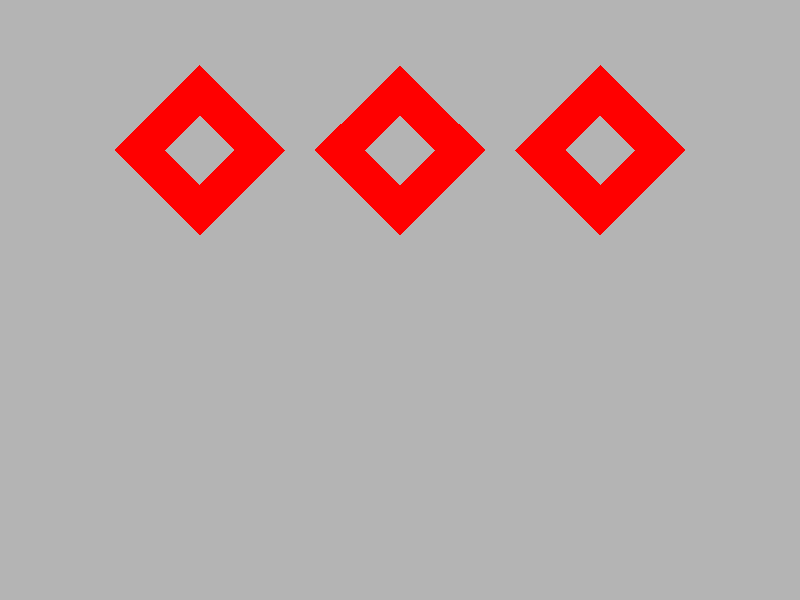// Persistence Of Vision raytracer version 3.5 sample file.
// Illustrates how adaptive level can affect soft shadows
//
// -w320 -h240
// -w800 -h600 +a0.3

// The shadow on the left uses "adaptive 0" and shows some major shadow
// artifacts causes by undersampling. As the adaptive level increases
// the shadow become much more accurate. Note: This is a worst-case
// example.

// Left   shadow - adaptive 0 (renders fastest)
// Middle shadow - adaptive 1
// Right  shadow - adaptive 2 (renders slowest)

#version 3.1;
global_settings { assumed_gamma 2.2 }

#include "colors.inc"
#include "textures.inc"

// A back wall to cast shadows onto
plane { -z, -20
    pigment { Gray70 }
    finish { Dull }
}

#declare SpacingX = 20;
#declare Radius = 5;
#declare LightX = 15;
#declare LightY = 40;
#declare LightZ = -40;
#declare SRadius = 0;
#declare SFalloff = 11;

#declare Object = difference {
    box { <-6, -6, 0>, <6, 6, 0.5> rotate 45*z }
    box { <-2.5, -2.5, -1>, <2.5, 2.5, 1> rotate 45*z }
    pigment { Red }
    finish { Shiny }
}

object { Object translate -SpacingX*x }

light_source {
    <0, LightY, LightZ> color White
    area_light <15, 0, 0>, <0, 15, 0>, 17, 17
    adaptive 0
    jitter

    spotlight
    point_at <-SpacingX, 0, 0>
    tightness 0
    radius SRadius
    falloff SFalloff
}

object { Object translate 0*x }

light_source {
    <0, LightY, LightZ> color White
    area_light <15, 0, 0>, <0, 15, 0>, 17, 17
    adaptive 1
    jitter

    spotlight
    point_at <0, 0, 0>
    tightness 0
    radius SRadius
    falloff SFalloff
}

object { Object translate SpacingX*x }

light_source {
    <0, LightY, LightZ> color White
    area_light <15, 0, 0>, <0, 15, 0>, 17, 17
    adaptive 2
    jitter

    spotlight
    point_at <+SpacingX, 0, 0>
    tightness 0
    radius SRadius
    falloff SFalloff
}

light_source { <0, -15, -120> color Gray10 }

camera {
    location <0, -15, -120>
    direction 2*z
    look_at <0, -15, 0>
}
